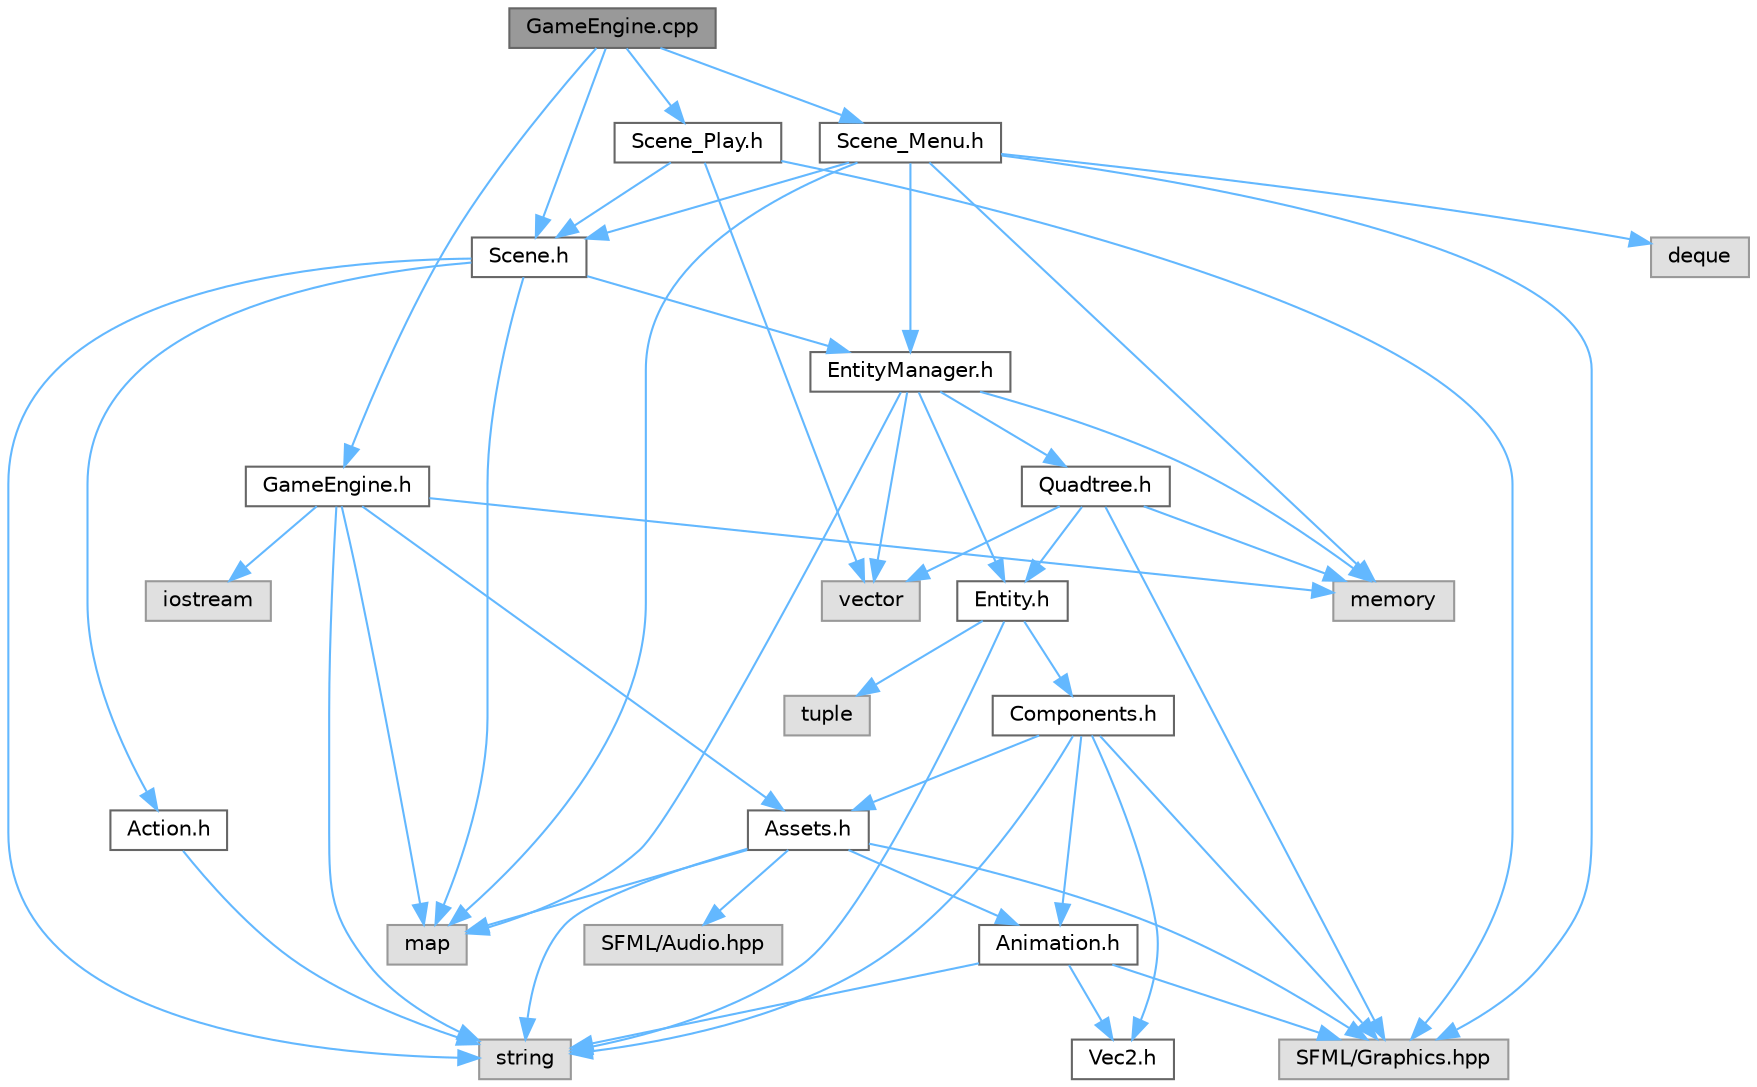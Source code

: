 digraph "GameEngine.cpp"
{
 // LATEX_PDF_SIZE
  bgcolor="transparent";
  edge [fontname=Helvetica,fontsize=10,labelfontname=Helvetica,labelfontsize=10];
  node [fontname=Helvetica,fontsize=10,shape=box,height=0.2,width=0.4];
  Node1 [id="Node000001",label="GameEngine.cpp",height=0.2,width=0.4,color="gray40", fillcolor="grey60", style="filled", fontcolor="black",tooltip=" "];
  Node1 -> Node2 [id="edge1_Node000001_Node000002",color="steelblue1",style="solid",tooltip=" "];
  Node2 [id="Node000002",label="Scene.h",height=0.2,width=0.4,color="grey40", fillcolor="white", style="filled",URL="$_scene_8h.html",tooltip=" "];
  Node2 -> Node3 [id="edge2_Node000002_Node000003",color="steelblue1",style="solid",tooltip=" "];
  Node3 [id="Node000003",label="map",height=0.2,width=0.4,color="grey60", fillcolor="#E0E0E0", style="filled",tooltip=" "];
  Node2 -> Node4 [id="edge3_Node000002_Node000004",color="steelblue1",style="solid",tooltip=" "];
  Node4 [id="Node000004",label="string",height=0.2,width=0.4,color="grey60", fillcolor="#E0E0E0", style="filled",tooltip=" "];
  Node2 -> Node5 [id="edge4_Node000002_Node000005",color="steelblue1",style="solid",tooltip=" "];
  Node5 [id="Node000005",label="Action.h",height=0.2,width=0.4,color="grey40", fillcolor="white", style="filled",URL="$_action_8h.html",tooltip=" "];
  Node5 -> Node4 [id="edge5_Node000005_Node000004",color="steelblue1",style="solid",tooltip=" "];
  Node2 -> Node6 [id="edge6_Node000002_Node000006",color="steelblue1",style="solid",tooltip=" "];
  Node6 [id="Node000006",label="EntityManager.h",height=0.2,width=0.4,color="grey40", fillcolor="white", style="filled",URL="$_entity_manager_8h.html",tooltip=" "];
  Node6 -> Node7 [id="edge7_Node000006_Node000007",color="steelblue1",style="solid",tooltip=" "];
  Node7 [id="Node000007",label="vector",height=0.2,width=0.4,color="grey60", fillcolor="#E0E0E0", style="filled",tooltip=" "];
  Node6 -> Node8 [id="edge8_Node000006_Node000008",color="steelblue1",style="solid",tooltip=" "];
  Node8 [id="Node000008",label="memory",height=0.2,width=0.4,color="grey60", fillcolor="#E0E0E0", style="filled",tooltip=" "];
  Node6 -> Node3 [id="edge9_Node000006_Node000003",color="steelblue1",style="solid",tooltip=" "];
  Node6 -> Node9 [id="edge10_Node000006_Node000009",color="steelblue1",style="solid",tooltip=" "];
  Node9 [id="Node000009",label="Entity.h",height=0.2,width=0.4,color="grey40", fillcolor="white", style="filled",URL="$_entity_8h.html",tooltip=" "];
  Node9 -> Node10 [id="edge11_Node000009_Node000010",color="steelblue1",style="solid",tooltip=" "];
  Node10 [id="Node000010",label="Components.h",height=0.2,width=0.4,color="grey40", fillcolor="white", style="filled",URL="$_components_8h.html",tooltip=" "];
  Node10 -> Node11 [id="edge12_Node000010_Node000011",color="steelblue1",style="solid",tooltip=" "];
  Node11 [id="Node000011",label="Animation.h",height=0.2,width=0.4,color="grey40", fillcolor="white", style="filled",URL="$_animation_8h.html",tooltip=" "];
  Node11 -> Node12 [id="edge13_Node000011_Node000012",color="steelblue1",style="solid",tooltip=" "];
  Node12 [id="Node000012",label="SFML/Graphics.hpp",height=0.2,width=0.4,color="grey60", fillcolor="#E0E0E0", style="filled",tooltip=" "];
  Node11 -> Node13 [id="edge14_Node000011_Node000013",color="steelblue1",style="solid",tooltip=" "];
  Node13 [id="Node000013",label="Vec2.h",height=0.2,width=0.4,color="grey40", fillcolor="white", style="filled",URL="$_vec2_8h.html",tooltip=" "];
  Node11 -> Node4 [id="edge15_Node000011_Node000004",color="steelblue1",style="solid",tooltip=" "];
  Node10 -> Node14 [id="edge16_Node000010_Node000014",color="steelblue1",style="solid",tooltip=" "];
  Node14 [id="Node000014",label="Assets.h",height=0.2,width=0.4,color="grey40", fillcolor="white", style="filled",URL="$_assets_8h.html",tooltip=" "];
  Node14 -> Node3 [id="edge17_Node000014_Node000003",color="steelblue1",style="solid",tooltip=" "];
  Node14 -> Node4 [id="edge18_Node000014_Node000004",color="steelblue1",style="solid",tooltip=" "];
  Node14 -> Node12 [id="edge19_Node000014_Node000012",color="steelblue1",style="solid",tooltip=" "];
  Node14 -> Node15 [id="edge20_Node000014_Node000015",color="steelblue1",style="solid",tooltip=" "];
  Node15 [id="Node000015",label="SFML/Audio.hpp",height=0.2,width=0.4,color="grey60", fillcolor="#E0E0E0", style="filled",tooltip=" "];
  Node14 -> Node11 [id="edge21_Node000014_Node000011",color="steelblue1",style="solid",tooltip=" "];
  Node10 -> Node13 [id="edge22_Node000010_Node000013",color="steelblue1",style="solid",tooltip=" "];
  Node10 -> Node4 [id="edge23_Node000010_Node000004",color="steelblue1",style="solid",tooltip=" "];
  Node10 -> Node12 [id="edge24_Node000010_Node000012",color="steelblue1",style="solid",tooltip=" "];
  Node9 -> Node4 [id="edge25_Node000009_Node000004",color="steelblue1",style="solid",tooltip=" "];
  Node9 -> Node16 [id="edge26_Node000009_Node000016",color="steelblue1",style="solid",tooltip=" "];
  Node16 [id="Node000016",label="tuple",height=0.2,width=0.4,color="grey60", fillcolor="#E0E0E0", style="filled",tooltip=" "];
  Node6 -> Node17 [id="edge27_Node000006_Node000017",color="steelblue1",style="solid",tooltip=" "];
  Node17 [id="Node000017",label="Quadtree.h",height=0.2,width=0.4,color="grey40", fillcolor="white", style="filled",URL="$_quadtree_8h.html",tooltip=" "];
  Node17 -> Node12 [id="edge28_Node000017_Node000012",color="steelblue1",style="solid",tooltip=" "];
  Node17 -> Node7 [id="edge29_Node000017_Node000007",color="steelblue1",style="solid",tooltip=" "];
  Node17 -> Node8 [id="edge30_Node000017_Node000008",color="steelblue1",style="solid",tooltip=" "];
  Node17 -> Node9 [id="edge31_Node000017_Node000009",color="steelblue1",style="solid",tooltip=" "];
  Node1 -> Node18 [id="edge32_Node000001_Node000018",color="steelblue1",style="solid",tooltip=" "];
  Node18 [id="Node000018",label="Scene_Menu.h",height=0.2,width=0.4,color="grey40", fillcolor="white", style="filled",URL="$_scene___menu_8h.html",tooltip=" "];
  Node18 -> Node2 [id="edge33_Node000018_Node000002",color="steelblue1",style="solid",tooltip=" "];
  Node18 -> Node3 [id="edge34_Node000018_Node000003",color="steelblue1",style="solid",tooltip=" "];
  Node18 -> Node8 [id="edge35_Node000018_Node000008",color="steelblue1",style="solid",tooltip=" "];
  Node18 -> Node19 [id="edge36_Node000018_Node000019",color="steelblue1",style="solid",tooltip=" "];
  Node19 [id="Node000019",label="deque",height=0.2,width=0.4,color="grey60", fillcolor="#E0E0E0", style="filled",tooltip=" "];
  Node18 -> Node12 [id="edge37_Node000018_Node000012",color="steelblue1",style="solid",tooltip=" "];
  Node18 -> Node6 [id="edge38_Node000018_Node000006",color="steelblue1",style="solid",tooltip=" "];
  Node1 -> Node20 [id="edge39_Node000001_Node000020",color="steelblue1",style="solid",tooltip=" "];
  Node20 [id="Node000020",label="GameEngine.h",height=0.2,width=0.4,color="grey40", fillcolor="white", style="filled",URL="$_game_engine_8h.html",tooltip=" "];
  Node20 -> Node14 [id="edge40_Node000020_Node000014",color="steelblue1",style="solid",tooltip=" "];
  Node20 -> Node8 [id="edge41_Node000020_Node000008",color="steelblue1",style="solid",tooltip=" "];
  Node20 -> Node3 [id="edge42_Node000020_Node000003",color="steelblue1",style="solid",tooltip=" "];
  Node20 -> Node4 [id="edge43_Node000020_Node000004",color="steelblue1",style="solid",tooltip=" "];
  Node20 -> Node21 [id="edge44_Node000020_Node000021",color="steelblue1",style="solid",tooltip=" "];
  Node21 [id="Node000021",label="iostream",height=0.2,width=0.4,color="grey60", fillcolor="#E0E0E0", style="filled",tooltip=" "];
  Node1 -> Node22 [id="edge45_Node000001_Node000022",color="steelblue1",style="solid",tooltip=" "];
  Node22 [id="Node000022",label="Scene_Play.h",height=0.2,width=0.4,color="grey40", fillcolor="white", style="filled",URL="$_scene___play_8h.html",tooltip=" "];
  Node22 -> Node2 [id="edge46_Node000022_Node000002",color="steelblue1",style="solid",tooltip=" "];
  Node22 -> Node7 [id="edge47_Node000022_Node000007",color="steelblue1",style="solid",tooltip=" "];
  Node22 -> Node12 [id="edge48_Node000022_Node000012",color="steelblue1",style="solid",tooltip=" "];
}

